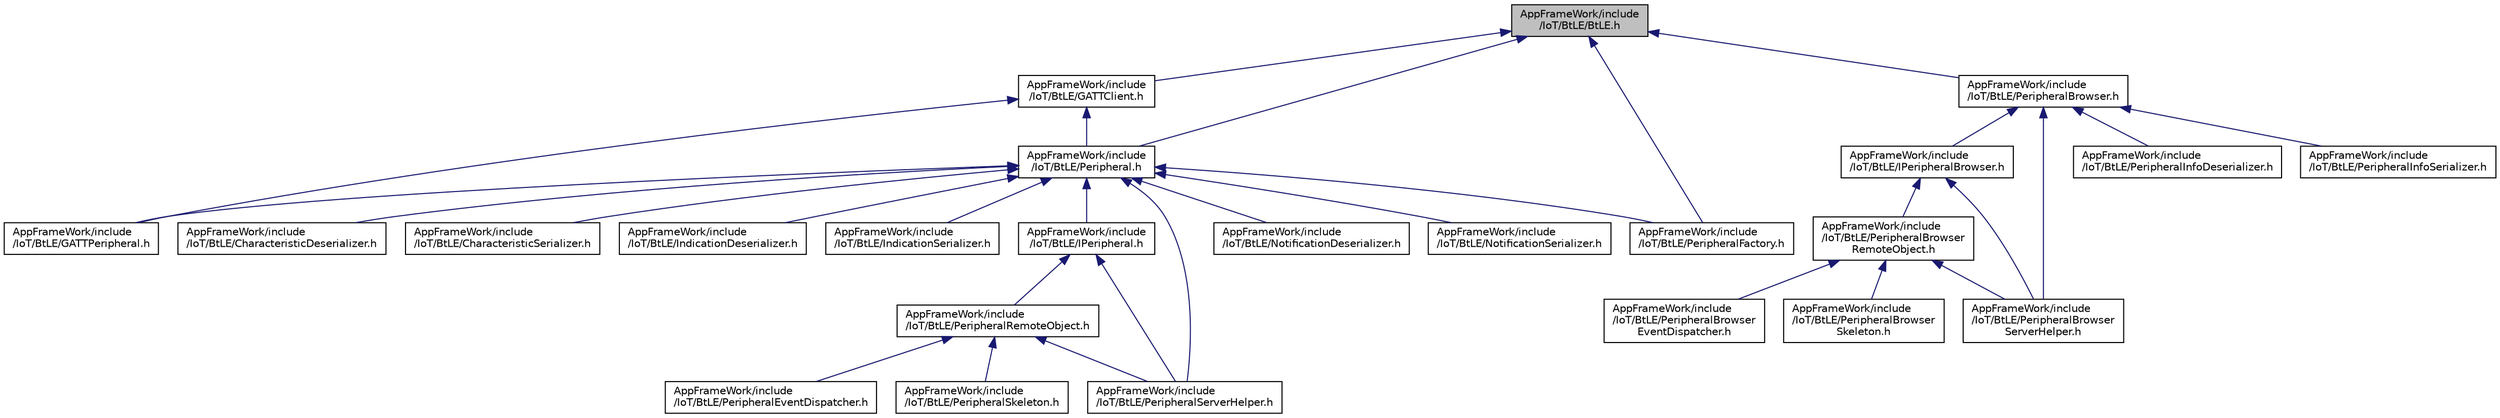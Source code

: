digraph "AppFrameWork/include/IoT/BtLE/BtLE.h"
{
 // LATEX_PDF_SIZE
  edge [fontname="Helvetica",fontsize="10",labelfontname="Helvetica",labelfontsize="10"];
  node [fontname="Helvetica",fontsize="10",shape=record];
  Node1 [label="AppFrameWork/include\l/IoT/BtLE/BtLE.h",height=0.2,width=0.4,color="black", fillcolor="grey75", style="filled", fontcolor="black",tooltip=" "];
  Node1 -> Node2 [dir="back",color="midnightblue",fontsize="10",style="solid"];
  Node2 [label="AppFrameWork/include\l/IoT/BtLE/GATTClient.h",height=0.2,width=0.4,color="black", fillcolor="white", style="filled",URL="$GATTClient_8h.html",tooltip=" "];
  Node2 -> Node3 [dir="back",color="midnightblue",fontsize="10",style="solid"];
  Node3 [label="AppFrameWork/include\l/IoT/BtLE/GATTPeripheral.h",height=0.2,width=0.4,color="black", fillcolor="white", style="filled",URL="$GATTPeripheral_8h.html",tooltip=" "];
  Node2 -> Node4 [dir="back",color="midnightblue",fontsize="10",style="solid"];
  Node4 [label="AppFrameWork/include\l/IoT/BtLE/Peripheral.h",height=0.2,width=0.4,color="black", fillcolor="white", style="filled",URL="$Peripheral_8h.html",tooltip=" "];
  Node4 -> Node5 [dir="back",color="midnightblue",fontsize="10",style="solid"];
  Node5 [label="AppFrameWork/include\l/IoT/BtLE/CharacteristicDeserializer.h",height=0.2,width=0.4,color="black", fillcolor="white", style="filled",URL="$CharacteristicDeserializer_8h.html",tooltip=" "];
  Node4 -> Node6 [dir="back",color="midnightblue",fontsize="10",style="solid"];
  Node6 [label="AppFrameWork/include\l/IoT/BtLE/CharacteristicSerializer.h",height=0.2,width=0.4,color="black", fillcolor="white", style="filled",URL="$CharacteristicSerializer_8h.html",tooltip=" "];
  Node4 -> Node3 [dir="back",color="midnightblue",fontsize="10",style="solid"];
  Node4 -> Node7 [dir="back",color="midnightblue",fontsize="10",style="solid"];
  Node7 [label="AppFrameWork/include\l/IoT/BtLE/IndicationDeserializer.h",height=0.2,width=0.4,color="black", fillcolor="white", style="filled",URL="$IndicationDeserializer_8h.html",tooltip=" "];
  Node4 -> Node8 [dir="back",color="midnightblue",fontsize="10",style="solid"];
  Node8 [label="AppFrameWork/include\l/IoT/BtLE/IndicationSerializer.h",height=0.2,width=0.4,color="black", fillcolor="white", style="filled",URL="$IndicationSerializer_8h.html",tooltip=" "];
  Node4 -> Node9 [dir="back",color="midnightblue",fontsize="10",style="solid"];
  Node9 [label="AppFrameWork/include\l/IoT/BtLE/IPeripheral.h",height=0.2,width=0.4,color="black", fillcolor="white", style="filled",URL="$IPeripheral_8h.html",tooltip=" "];
  Node9 -> Node10 [dir="back",color="midnightblue",fontsize="10",style="solid"];
  Node10 [label="AppFrameWork/include\l/IoT/BtLE/PeripheralRemoteObject.h",height=0.2,width=0.4,color="black", fillcolor="white", style="filled",URL="$PeripheralRemoteObject_8h.html",tooltip=" "];
  Node10 -> Node11 [dir="back",color="midnightblue",fontsize="10",style="solid"];
  Node11 [label="AppFrameWork/include\l/IoT/BtLE/PeripheralEventDispatcher.h",height=0.2,width=0.4,color="black", fillcolor="white", style="filled",URL="$PeripheralEventDispatcher_8h.html",tooltip=" "];
  Node10 -> Node12 [dir="back",color="midnightblue",fontsize="10",style="solid"];
  Node12 [label="AppFrameWork/include\l/IoT/BtLE/PeripheralServerHelper.h",height=0.2,width=0.4,color="black", fillcolor="white", style="filled",URL="$PeripheralServerHelper_8h.html",tooltip=" "];
  Node10 -> Node13 [dir="back",color="midnightblue",fontsize="10",style="solid"];
  Node13 [label="AppFrameWork/include\l/IoT/BtLE/PeripheralSkeleton.h",height=0.2,width=0.4,color="black", fillcolor="white", style="filled",URL="$PeripheralSkeleton_8h.html",tooltip=" "];
  Node9 -> Node12 [dir="back",color="midnightblue",fontsize="10",style="solid"];
  Node4 -> Node14 [dir="back",color="midnightblue",fontsize="10",style="solid"];
  Node14 [label="AppFrameWork/include\l/IoT/BtLE/NotificationDeserializer.h",height=0.2,width=0.4,color="black", fillcolor="white", style="filled",URL="$NotificationDeserializer_8h.html",tooltip=" "];
  Node4 -> Node15 [dir="back",color="midnightblue",fontsize="10",style="solid"];
  Node15 [label="AppFrameWork/include\l/IoT/BtLE/NotificationSerializer.h",height=0.2,width=0.4,color="black", fillcolor="white", style="filled",URL="$NotificationSerializer_8h.html",tooltip=" "];
  Node4 -> Node16 [dir="back",color="midnightblue",fontsize="10",style="solid"];
  Node16 [label="AppFrameWork/include\l/IoT/BtLE/PeripheralFactory.h",height=0.2,width=0.4,color="black", fillcolor="white", style="filled",URL="$PeripheralFactory_8h.html",tooltip=" "];
  Node4 -> Node12 [dir="back",color="midnightblue",fontsize="10",style="solid"];
  Node1 -> Node4 [dir="back",color="midnightblue",fontsize="10",style="solid"];
  Node1 -> Node17 [dir="back",color="midnightblue",fontsize="10",style="solid"];
  Node17 [label="AppFrameWork/include\l/IoT/BtLE/PeripheralBrowser.h",height=0.2,width=0.4,color="black", fillcolor="white", style="filled",URL="$PeripheralBrowser_8h.html",tooltip=" "];
  Node17 -> Node18 [dir="back",color="midnightblue",fontsize="10",style="solid"];
  Node18 [label="AppFrameWork/include\l/IoT/BtLE/IPeripheralBrowser.h",height=0.2,width=0.4,color="black", fillcolor="white", style="filled",URL="$IPeripheralBrowser_8h.html",tooltip=" "];
  Node18 -> Node19 [dir="back",color="midnightblue",fontsize="10",style="solid"];
  Node19 [label="AppFrameWork/include\l/IoT/BtLE/PeripheralBrowser\lRemoteObject.h",height=0.2,width=0.4,color="black", fillcolor="white", style="filled",URL="$PeripheralBrowserRemoteObject_8h.html",tooltip=" "];
  Node19 -> Node20 [dir="back",color="midnightblue",fontsize="10",style="solid"];
  Node20 [label="AppFrameWork/include\l/IoT/BtLE/PeripheralBrowser\lEventDispatcher.h",height=0.2,width=0.4,color="black", fillcolor="white", style="filled",URL="$PeripheralBrowserEventDispatcher_8h.html",tooltip=" "];
  Node19 -> Node21 [dir="back",color="midnightblue",fontsize="10",style="solid"];
  Node21 [label="AppFrameWork/include\l/IoT/BtLE/PeripheralBrowser\lServerHelper.h",height=0.2,width=0.4,color="black", fillcolor="white", style="filled",URL="$PeripheralBrowserServerHelper_8h.html",tooltip=" "];
  Node19 -> Node22 [dir="back",color="midnightblue",fontsize="10",style="solid"];
  Node22 [label="AppFrameWork/include\l/IoT/BtLE/PeripheralBrowser\lSkeleton.h",height=0.2,width=0.4,color="black", fillcolor="white", style="filled",URL="$PeripheralBrowserSkeleton_8h.html",tooltip=" "];
  Node18 -> Node21 [dir="back",color="midnightblue",fontsize="10",style="solid"];
  Node17 -> Node21 [dir="back",color="midnightblue",fontsize="10",style="solid"];
  Node17 -> Node23 [dir="back",color="midnightblue",fontsize="10",style="solid"];
  Node23 [label="AppFrameWork/include\l/IoT/BtLE/PeripheralInfoDeserializer.h",height=0.2,width=0.4,color="black", fillcolor="white", style="filled",URL="$PeripheralInfoDeserializer_8h.html",tooltip=" "];
  Node17 -> Node24 [dir="back",color="midnightblue",fontsize="10",style="solid"];
  Node24 [label="AppFrameWork/include\l/IoT/BtLE/PeripheralInfoSerializer.h",height=0.2,width=0.4,color="black", fillcolor="white", style="filled",URL="$PeripheralInfoSerializer_8h.html",tooltip=" "];
  Node1 -> Node16 [dir="back",color="midnightblue",fontsize="10",style="solid"];
}
